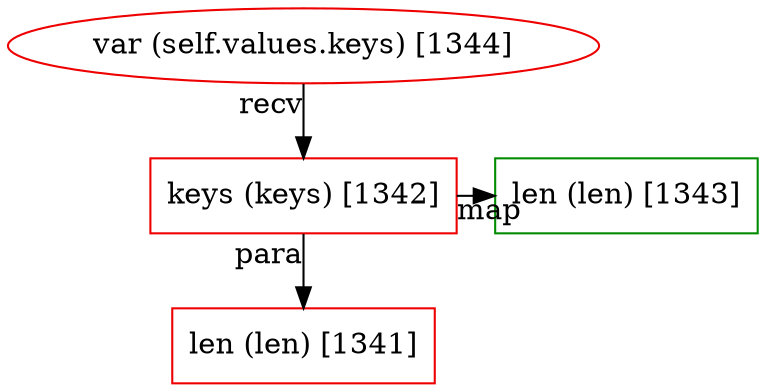 digraph "fragment-39974007.dot" {
	subgraph "subgraph: 1342 to 1343" {
		graph [rank=same]
		1342 [label="keys (keys) [1342]" color=red2 shape=box]
		1343 [label="len (len) [1343]" color=green4 shape=box]
	}
	1344 [label="var (self.values.keys) [1344]" color=red2 shape=ellipse]
	1341 [label="len (len) [1341]" color=red2 shape=box]
	1344 -> 1342 [xlabel=recv]
	1342 -> 1343 [xlabel=map]
	1342 -> 1341 [xlabel=para]
}
